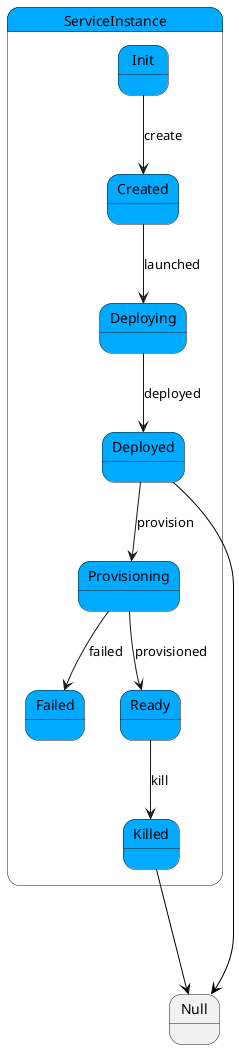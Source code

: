 @startuml



state ServiceInstance #00aaff {

    state Init #00aaff {
    }

    state Created #00aaff {
    }

    state Deploying #00aaff {
    }

    state Deployed #00aaff {
    }

    state Provisioning #00aaff {
    }

    state Failed #00aaff {
    }

    state Ready #00aaff {
    }

    state Killed #00aaff {
    }

}


Init --> Created : create

Created --> Deploying : launched

Deploying --> Deployed : deployed

Deployed --> Provisioning : provision

Provisioning --> Ready : provisioned

Provisioning --> Failed : failed

Ready --> Killed : kill



 
 Deployed -[#black]--> Null
 
 
 Killed -[#black]--> Null
 

@enduml

